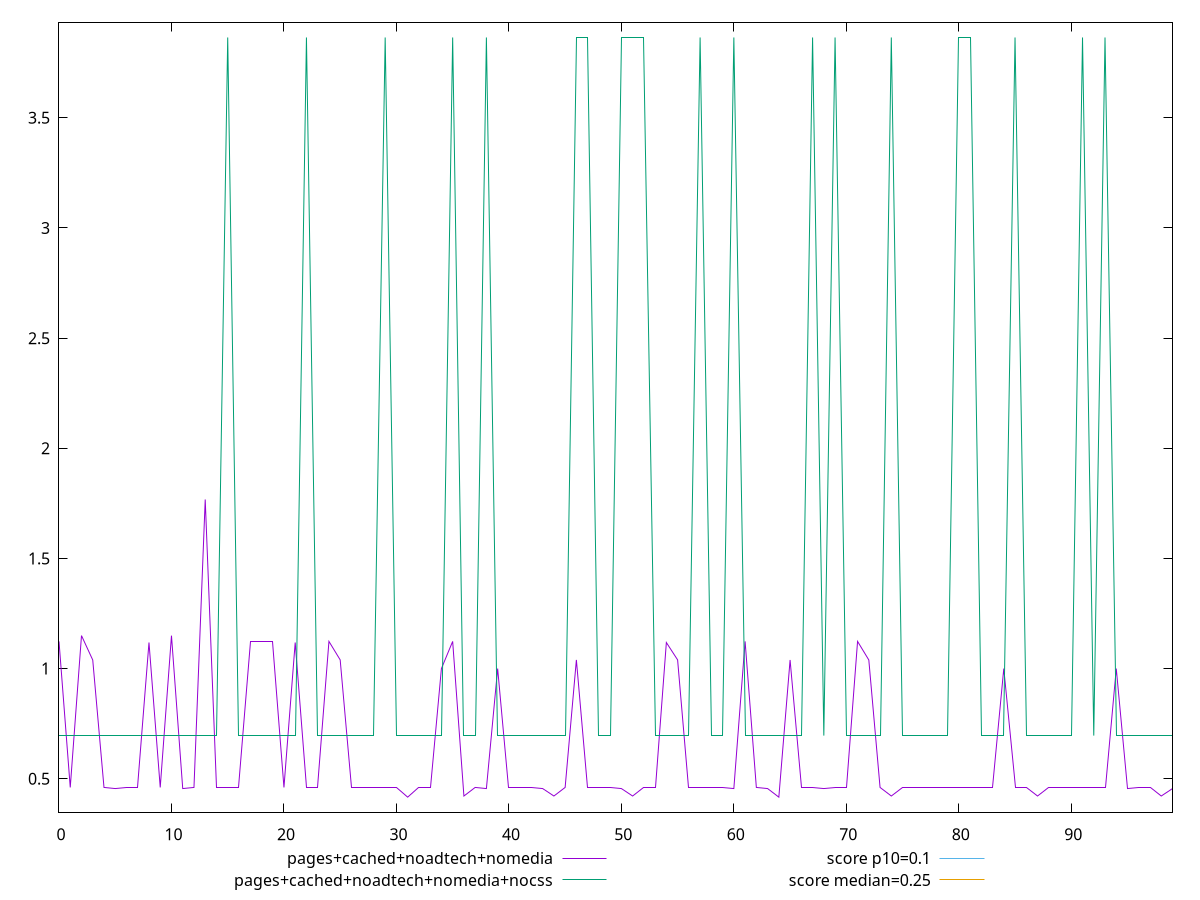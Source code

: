 reset

$pagesCachedNoadtechNomedia <<EOF
0 1.1234112548828126
1 0.460498046875
2 1.1496908569335937
3 1.038974609375
4 0.460498046875
5 0.4553914388020833
6 0.460498046875
7 0.460498046875
8 1.1183046468098958
9 0.460498046875
10 1.1496908569335937
11 0.4553914388020833
12 0.460498046875
13 1.7676270548502604
14 0.460498046875
15 0.460498046875
16 0.460498046875
17 1.1234112548828126
18 1.1234112548828126
19 1.1234112548828126
20 0.460498046875
21 1.1183046468098958
22 0.460498046875
23 0.460498046875
24 1.1234112548828126
25 1.0394596354166667
26 0.460498046875
27 0.460498046875
28 0.460498046875
29 0.460498046875
30 0.460498046875
31 0.4164168294270833
32 0.460498046875
33 0.460498046875
34 1
35 1.1234112548828126
36 0.4215234375
37 0.460498046875
38 0.4553914388020833
39 1
40 0.460498046875
41 0.460498046875
42 0.460498046875
43 0.4553914388020833
44 0.4215234375
45 0.460498046875
46 1.0394596354166667
47 0.460498046875
48 0.460498046875
49 0.460498046875
50 0.4553914388020833
51 0.4215234375
52 0.460498046875
53 0.460498046875
54 1.1183046468098958
55 1.0394596354166667
56 0.460498046875
57 0.460498046875
58 0.460498046875
59 0.460498046875
60 0.4553914388020833
61 1.1234112548828126
62 0.460498046875
63 0.4553914388020833
64 0.4164168294270833
65 1.038974609375
66 0.460498046875
67 0.460498046875
68 0.4553914388020833
69 0.460498046875
70 0.460498046875
71 1.1234112548828126
72 1.038974609375
73 0.460498046875
74 0.4215234375
75 0.460498046875
76 0.460498046875
77 0.460498046875
78 0.460498046875
79 0.460498046875
80 0.460498046875
81 0.460498046875
82 0.460498046875
83 0.460498046875
84 1
85 0.460498046875
86 0.460498046875
87 0.4215234375
88 0.460498046875
89 0.460498046875
90 0.460498046875
91 0.460498046875
92 0.460498046875
93 0.460498046875
94 1
95 0.4553914388020833
96 0.460498046875
97 0.460498046875
98 0.4215234375
99 0.4553914388020833
EOF

$pagesCachedNoadtechNomediaNocss <<EOF
0 0.6958385416666666
1 0.6958385416666666
2 0.6958385416666666
3 0.6958385416666666
4 0.6958385416666666
5 0.6958385416666666
6 0.6958385416666666
7 0.6958385416666666
8 0.6958385416666666
9 0.6958385416666666
10 0.6958385416666666
11 0.6958385416666666
12 0.6958385416666666
13 0.6958385416666666
14 0.6958385416666666
15 3.864670138888889
16 0.6958385416666666
17 0.6958385416666666
18 0.6958385416666666
19 0.6958385416666666
20 0.6958385416666666
21 0.6958385416666666
22 3.864670138888889
23 0.6958385416666666
24 0.6958385416666666
25 0.6958385416666666
26 0.6958385416666666
27 0.6958385416666666
28 0.6958385416666666
29 3.864670138888889
30 0.6958385416666666
31 0.6958385416666666
32 0.6958385416666666
33 0.6958385416666666
34 0.6958385416666666
35 3.864670138888889
36 0.6958385416666666
37 0.6958385416666666
38 3.864670138888889
39 0.6958385416666666
40 0.6958385416666666
41 0.6958385416666666
42 0.6958385416666666
43 0.6958385416666666
44 0.6958385416666666
45 0.6958385416666666
46 3.864670138888889
47 3.864670138888889
48 0.6958385416666666
49 0.6958385416666666
50 3.864670138888889
51 3.864670138888889
52 3.864670138888889
53 0.6958385416666666
54 0.6958385416666666
55 0.6958385416666666
56 0.6958385416666666
57 3.864670138888889
58 0.6958385416666666
59 0.6958385416666666
60 3.864670138888889
61 0.6958385416666666
62 0.6958385416666666
63 0.6958385416666666
64 0.6958385416666666
65 0.6958385416666666
66 0.6958385416666666
67 3.864670138888889
68 0.6958385416666666
69 3.864670138888889
70 0.6958385416666666
71 0.6958385416666666
72 0.6958385416666666
73 0.6958385416666666
74 3.864670138888889
75 0.6958385416666666
76 0.6958385416666666
77 0.6958385416666666
78 0.6958385416666666
79 0.6958385416666666
80 3.864670138888889
81 3.864670138888889
82 0.6958385416666666
83 0.6958385416666666
84 0.6958385416666666
85 3.864670138888889
86 0.6958385416666666
87 0.6958385416666666
88 0.6958385416666666
89 0.6958385416666666
90 0.6958385416666666
91 3.864670138888889
92 0.6958385416666666
93 3.864670138888889
94 0.6958385416666666
95 0.6958385416666666
96 0.6958385416666666
97 0.6958385416666666
98 0.6958385416666666
99 0.6958385416666666
EOF

set key outside below
set xrange [0:99]
set yrange [0.3474517632378472:3.9336352050781254]
set trange [0.3474517632378472:3.9336352050781254]
set terminal svg size 640, 520 enhanced background rgb 'white'
set output "report_00026_2021-02-22T21:38:55.199Z/cumulative-layout-shift/comparison/line/3_vs_4.svg"

plot $pagesCachedNoadtechNomedia title "pages+cached+noadtech+nomedia" with line, \
     $pagesCachedNoadtechNomediaNocss title "pages+cached+noadtech+nomedia+nocss" with line, \
     0.1 title "score p10=0.1", \
     0.25 title "score median=0.25"

reset
